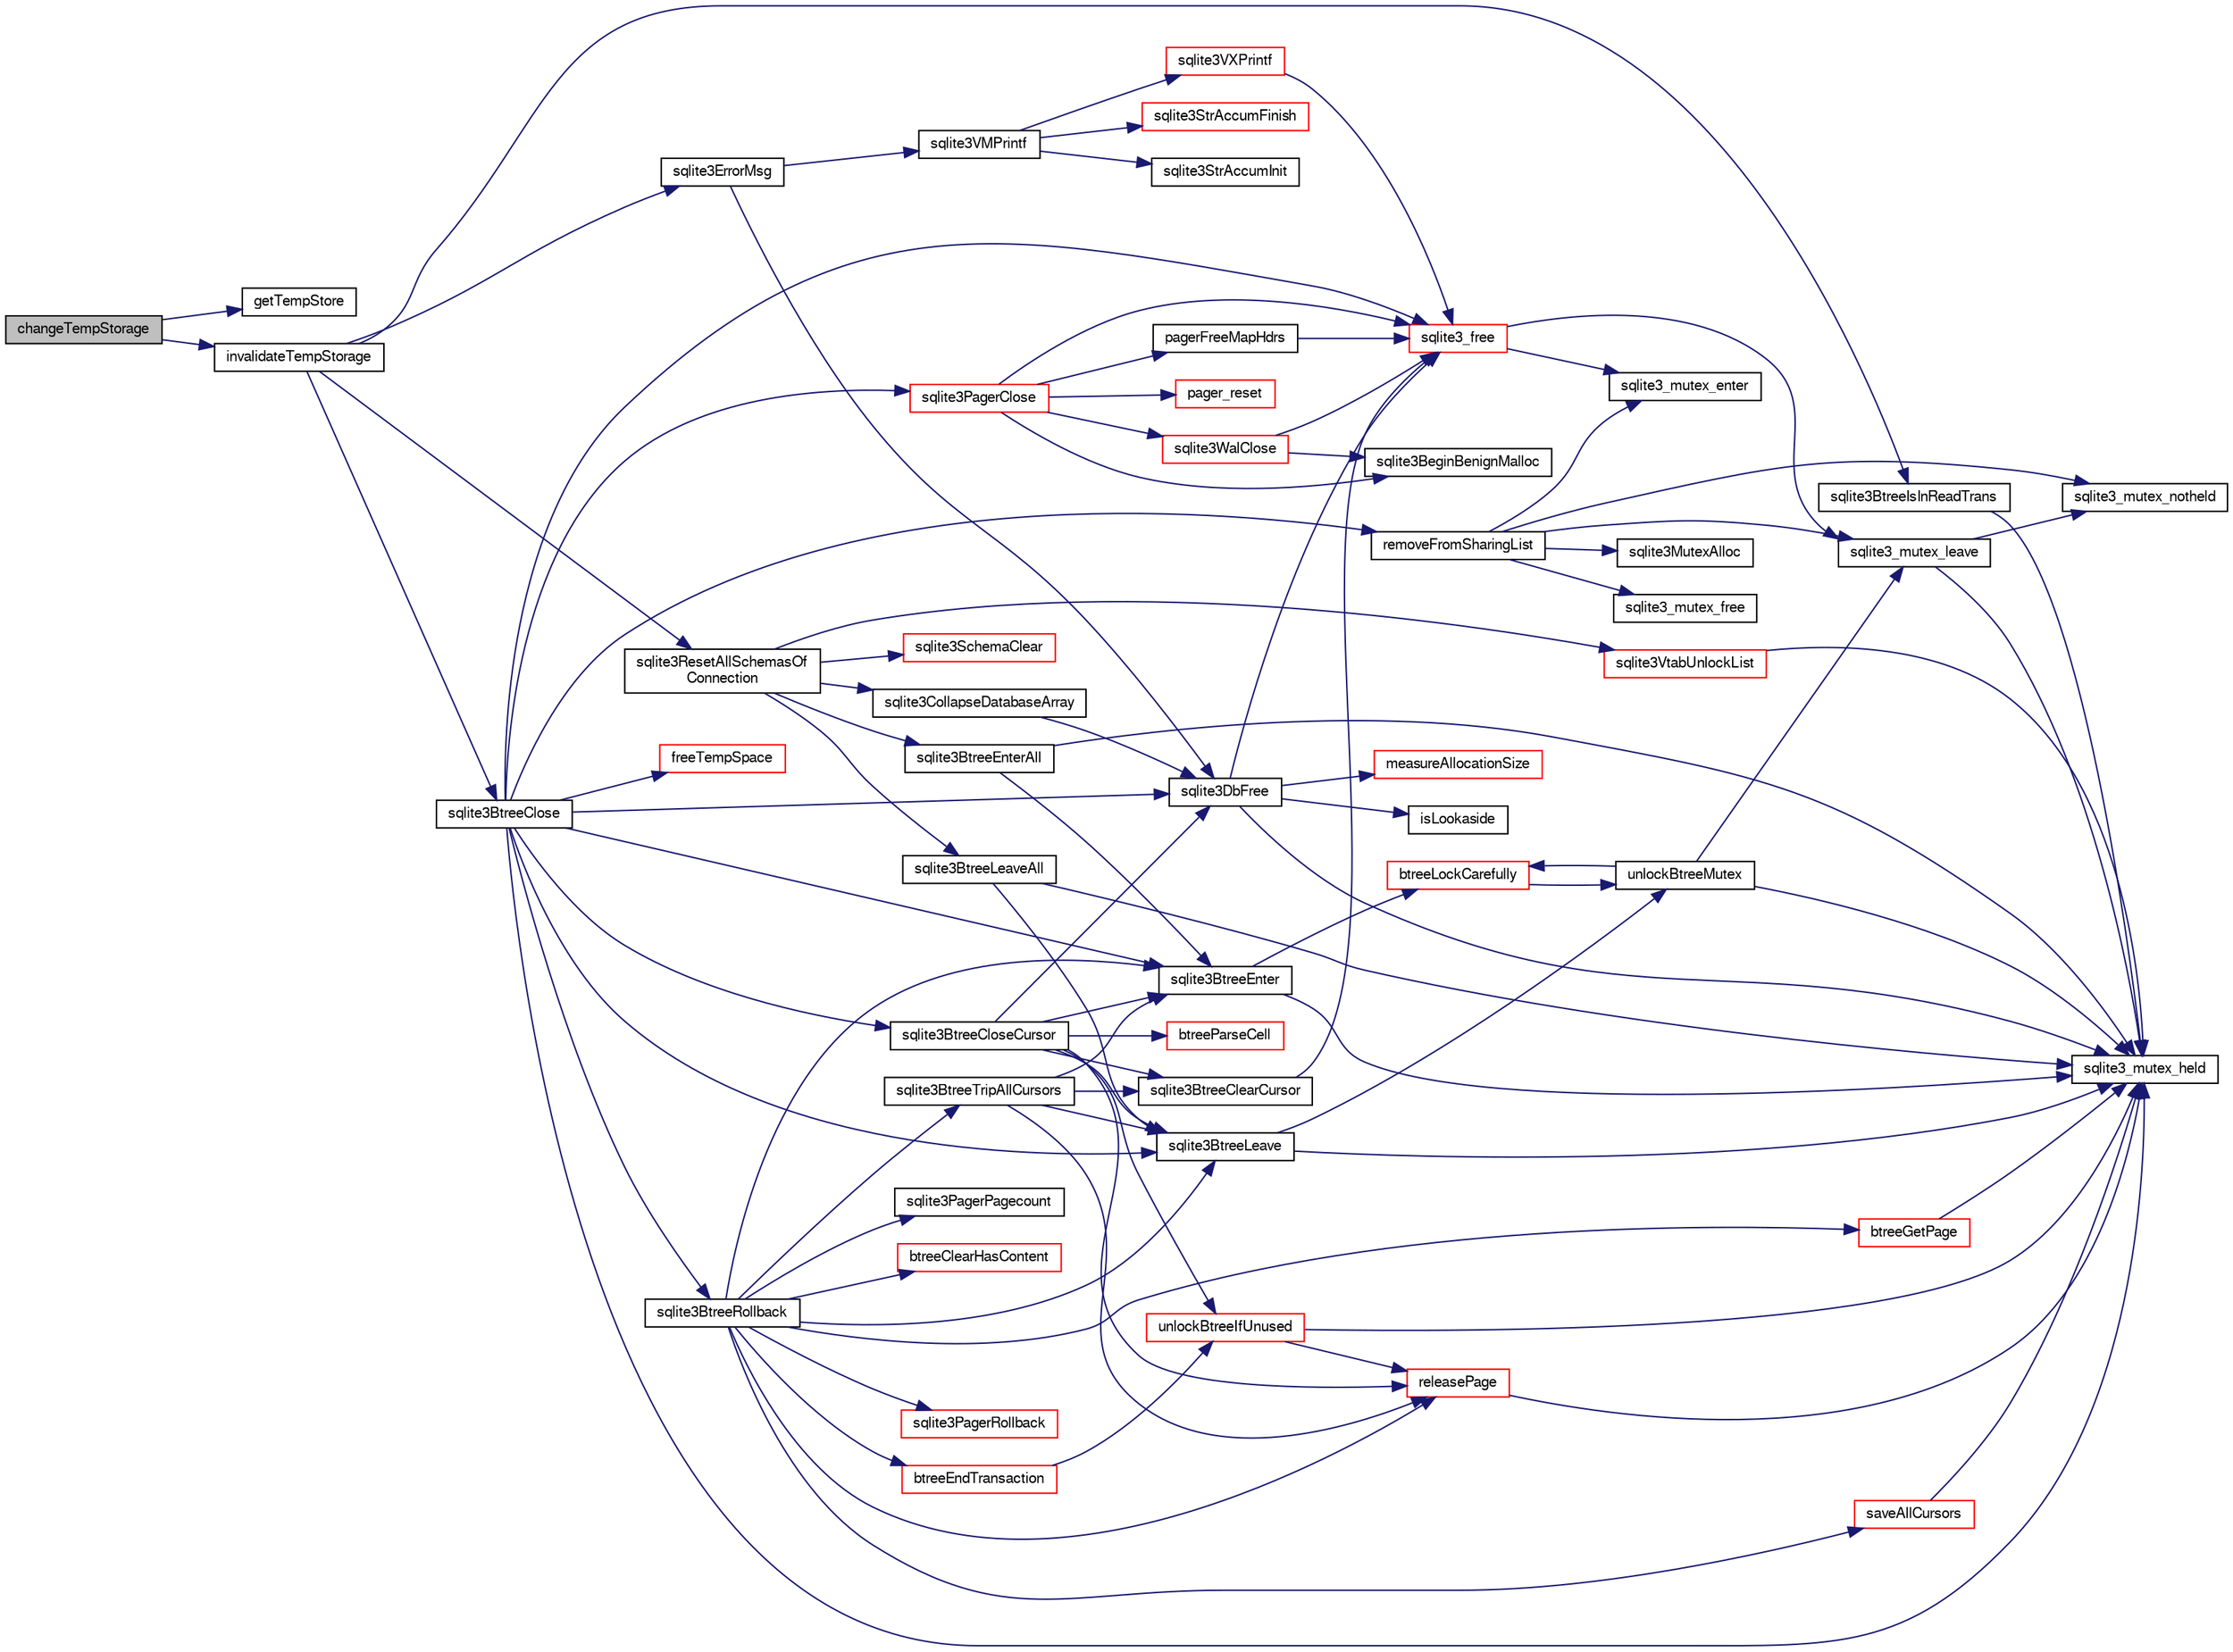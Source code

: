 digraph "changeTempStorage"
{
  edge [fontname="FreeSans",fontsize="10",labelfontname="FreeSans",labelfontsize="10"];
  node [fontname="FreeSans",fontsize="10",shape=record];
  rankdir="LR";
  Node37163 [label="changeTempStorage",height=0.2,width=0.4,color="black", fillcolor="grey75", style="filled", fontcolor="black"];
  Node37163 -> Node37164 [color="midnightblue",fontsize="10",style="solid",fontname="FreeSans"];
  Node37164 [label="getTempStore",height=0.2,width=0.4,color="black", fillcolor="white", style="filled",URL="$sqlite3_8c.html#abc1d2f1e60b6703a5dadd0028c82a89e"];
  Node37163 -> Node37165 [color="midnightblue",fontsize="10",style="solid",fontname="FreeSans"];
  Node37165 [label="invalidateTempStorage",height=0.2,width=0.4,color="black", fillcolor="white", style="filled",URL="$sqlite3_8c.html#a759777a1eb3c3e96a5af94932b39e69a"];
  Node37165 -> Node37166 [color="midnightblue",fontsize="10",style="solid",fontname="FreeSans"];
  Node37166 [label="sqlite3BtreeIsInReadTrans",height=0.2,width=0.4,color="black", fillcolor="white", style="filled",URL="$sqlite3_8c.html#a042d03b5e23a171bdb511e326a06b663"];
  Node37166 -> Node37167 [color="midnightblue",fontsize="10",style="solid",fontname="FreeSans"];
  Node37167 [label="sqlite3_mutex_held",height=0.2,width=0.4,color="black", fillcolor="white", style="filled",URL="$sqlite3_8c.html#acf77da68932b6bc163c5e68547ecc3e7"];
  Node37165 -> Node37168 [color="midnightblue",fontsize="10",style="solid",fontname="FreeSans"];
  Node37168 [label="sqlite3ErrorMsg",height=0.2,width=0.4,color="black", fillcolor="white", style="filled",URL="$sqlite3_8c.html#aee2798e173651adae0f9c85469f3457d"];
  Node37168 -> Node37169 [color="midnightblue",fontsize="10",style="solid",fontname="FreeSans"];
  Node37169 [label="sqlite3VMPrintf",height=0.2,width=0.4,color="black", fillcolor="white", style="filled",URL="$sqlite3_8c.html#a05535d0982ef06fbc2ee8195ebbae689"];
  Node37169 -> Node37170 [color="midnightblue",fontsize="10",style="solid",fontname="FreeSans"];
  Node37170 [label="sqlite3StrAccumInit",height=0.2,width=0.4,color="black", fillcolor="white", style="filled",URL="$sqlite3_8c.html#aabf95e113b9d54d519cd15a56215f560"];
  Node37169 -> Node37171 [color="midnightblue",fontsize="10",style="solid",fontname="FreeSans"];
  Node37171 [label="sqlite3VXPrintf",height=0.2,width=0.4,color="red", fillcolor="white", style="filled",URL="$sqlite3_8c.html#a63c25806c9bd4a2b76f9a0eb232c6bde"];
  Node37171 -> Node37182 [color="midnightblue",fontsize="10",style="solid",fontname="FreeSans"];
  Node37182 [label="sqlite3_free",height=0.2,width=0.4,color="red", fillcolor="white", style="filled",URL="$sqlite3_8c.html#a6552349e36a8a691af5487999ab09519"];
  Node37182 -> Node37183 [color="midnightblue",fontsize="10",style="solid",fontname="FreeSans"];
  Node37183 [label="sqlite3_mutex_enter",height=0.2,width=0.4,color="black", fillcolor="white", style="filled",URL="$sqlite3_8c.html#a1c12cde690bd89f104de5cbad12a6bf5"];
  Node37182 -> Node37185 [color="midnightblue",fontsize="10",style="solid",fontname="FreeSans"];
  Node37185 [label="sqlite3_mutex_leave",height=0.2,width=0.4,color="black", fillcolor="white", style="filled",URL="$sqlite3_8c.html#a5838d235601dbd3c1fa993555c6bcc93"];
  Node37185 -> Node37167 [color="midnightblue",fontsize="10",style="solid",fontname="FreeSans"];
  Node37185 -> Node37186 [color="midnightblue",fontsize="10",style="solid",fontname="FreeSans"];
  Node37186 [label="sqlite3_mutex_notheld",height=0.2,width=0.4,color="black", fillcolor="white", style="filled",URL="$sqlite3_8c.html#a83967c837c1c000d3b5adcfaa688f5dc"];
  Node37169 -> Node37220 [color="midnightblue",fontsize="10",style="solid",fontname="FreeSans"];
  Node37220 [label="sqlite3StrAccumFinish",height=0.2,width=0.4,color="red", fillcolor="white", style="filled",URL="$sqlite3_8c.html#adb7f26b10ac1b847db6f000ef4c2e2ba"];
  Node37168 -> Node37177 [color="midnightblue",fontsize="10",style="solid",fontname="FreeSans"];
  Node37177 [label="sqlite3DbFree",height=0.2,width=0.4,color="black", fillcolor="white", style="filled",URL="$sqlite3_8c.html#ac70ab821a6607b4a1b909582dc37a069"];
  Node37177 -> Node37167 [color="midnightblue",fontsize="10",style="solid",fontname="FreeSans"];
  Node37177 -> Node37178 [color="midnightblue",fontsize="10",style="solid",fontname="FreeSans"];
  Node37178 [label="measureAllocationSize",height=0.2,width=0.4,color="red", fillcolor="white", style="filled",URL="$sqlite3_8c.html#a45731e644a22fdb756e2b6337224217a"];
  Node37177 -> Node37181 [color="midnightblue",fontsize="10",style="solid",fontname="FreeSans"];
  Node37181 [label="isLookaside",height=0.2,width=0.4,color="black", fillcolor="white", style="filled",URL="$sqlite3_8c.html#a770fa05ff9717b75e16f4d968a77b897"];
  Node37177 -> Node37182 [color="midnightblue",fontsize="10",style="solid",fontname="FreeSans"];
  Node37165 -> Node37450 [color="midnightblue",fontsize="10",style="solid",fontname="FreeSans"];
  Node37450 [label="sqlite3BtreeClose",height=0.2,width=0.4,color="black", fillcolor="white", style="filled",URL="$sqlite3_8c.html#a729b65009b66a99200496b09c124df01"];
  Node37450 -> Node37167 [color="midnightblue",fontsize="10",style="solid",fontname="FreeSans"];
  Node37450 -> Node37451 [color="midnightblue",fontsize="10",style="solid",fontname="FreeSans"];
  Node37451 [label="sqlite3BtreeEnter",height=0.2,width=0.4,color="black", fillcolor="white", style="filled",URL="$sqlite3_8c.html#afa05d700ca373993fe6b0525b867feff"];
  Node37451 -> Node37167 [color="midnightblue",fontsize="10",style="solid",fontname="FreeSans"];
  Node37451 -> Node37452 [color="midnightblue",fontsize="10",style="solid",fontname="FreeSans"];
  Node37452 [label="btreeLockCarefully",height=0.2,width=0.4,color="red", fillcolor="white", style="filled",URL="$sqlite3_8c.html#a796746b1c1e4d6926960636bd74c79d7"];
  Node37452 -> Node37454 [color="midnightblue",fontsize="10",style="solid",fontname="FreeSans"];
  Node37454 [label="unlockBtreeMutex",height=0.2,width=0.4,color="black", fillcolor="white", style="filled",URL="$sqlite3_8c.html#a29bc7d1c753dfa2af9fb296b7dc19a4a"];
  Node37454 -> Node37167 [color="midnightblue",fontsize="10",style="solid",fontname="FreeSans"];
  Node37454 -> Node37185 [color="midnightblue",fontsize="10",style="solid",fontname="FreeSans"];
  Node37454 -> Node37452 [color="midnightblue",fontsize="10",style="solid",fontname="FreeSans"];
  Node37450 -> Node37456 [color="midnightblue",fontsize="10",style="solid",fontname="FreeSans"];
  Node37456 [label="sqlite3BtreeCloseCursor",height=0.2,width=0.4,color="black", fillcolor="white", style="filled",URL="$sqlite3_8c.html#a7f494da0a512d247d690d6bc19397791"];
  Node37456 -> Node37451 [color="midnightblue",fontsize="10",style="solid",fontname="FreeSans"];
  Node37456 -> Node37457 [color="midnightblue",fontsize="10",style="solid",fontname="FreeSans"];
  Node37457 [label="sqlite3BtreeClearCursor",height=0.2,width=0.4,color="black", fillcolor="white", style="filled",URL="$sqlite3_8c.html#ad53903979a58184b0d15593e6f98d9c5"];
  Node37457 -> Node37182 [color="midnightblue",fontsize="10",style="solid",fontname="FreeSans"];
  Node37456 -> Node37458 [color="midnightblue",fontsize="10",style="solid",fontname="FreeSans"];
  Node37458 [label="releasePage",height=0.2,width=0.4,color="red", fillcolor="white", style="filled",URL="$sqlite3_8c.html#a92c6fb14f9bcf117440c35116c26d6c4"];
  Node37458 -> Node37167 [color="midnightblue",fontsize="10",style="solid",fontname="FreeSans"];
  Node37456 -> Node37588 [color="midnightblue",fontsize="10",style="solid",fontname="FreeSans"];
  Node37588 [label="unlockBtreeIfUnused",height=0.2,width=0.4,color="red", fillcolor="white", style="filled",URL="$sqlite3_8c.html#ada198bfad4d2c61e88bd9317e98cc96c"];
  Node37588 -> Node37167 [color="midnightblue",fontsize="10",style="solid",fontname="FreeSans"];
  Node37588 -> Node37458 [color="midnightblue",fontsize="10",style="solid",fontname="FreeSans"];
  Node37456 -> Node37177 [color="midnightblue",fontsize="10",style="solid",fontname="FreeSans"];
  Node37456 -> Node37518 [color="midnightblue",fontsize="10",style="solid",fontname="FreeSans"];
  Node37518 [label="sqlite3BtreeLeave",height=0.2,width=0.4,color="black", fillcolor="white", style="filled",URL="$sqlite3_8c.html#a460e4f89d1aeef4b4d334cfe8165da89"];
  Node37518 -> Node37454 [color="midnightblue",fontsize="10",style="solid",fontname="FreeSans"];
  Node37518 -> Node37167 [color="midnightblue",fontsize="10",style="solid",fontname="FreeSans"];
  Node37456 -> Node37590 [color="midnightblue",fontsize="10",style="solid",fontname="FreeSans"];
  Node37590 [label="btreeParseCell",height=0.2,width=0.4,color="red", fillcolor="white", style="filled",URL="$sqlite3_8c.html#a021501c1cbcd07489dd287ea657edaac"];
  Node37450 -> Node37592 [color="midnightblue",fontsize="10",style="solid",fontname="FreeSans"];
  Node37592 [label="sqlite3BtreeRollback",height=0.2,width=0.4,color="black", fillcolor="white", style="filled",URL="$sqlite3_8c.html#a317473acdafdd688385c8954f09de186"];
  Node37592 -> Node37451 [color="midnightblue",fontsize="10",style="solid",fontname="FreeSans"];
  Node37592 -> Node37593 [color="midnightblue",fontsize="10",style="solid",fontname="FreeSans"];
  Node37593 [label="saveAllCursors",height=0.2,width=0.4,color="red", fillcolor="white", style="filled",URL="$sqlite3_8c.html#add0c7a5086792caf465148beaadb913d"];
  Node37593 -> Node37167 [color="midnightblue",fontsize="10",style="solid",fontname="FreeSans"];
  Node37592 -> Node37606 [color="midnightblue",fontsize="10",style="solid",fontname="FreeSans"];
  Node37606 [label="sqlite3BtreeTripAllCursors",height=0.2,width=0.4,color="black", fillcolor="white", style="filled",URL="$sqlite3_8c.html#a7e94025b9bd56e9e9ccf148d1a0e1acf"];
  Node37606 -> Node37451 [color="midnightblue",fontsize="10",style="solid",fontname="FreeSans"];
  Node37606 -> Node37457 [color="midnightblue",fontsize="10",style="solid",fontname="FreeSans"];
  Node37606 -> Node37458 [color="midnightblue",fontsize="10",style="solid",fontname="FreeSans"];
  Node37606 -> Node37518 [color="midnightblue",fontsize="10",style="solid",fontname="FreeSans"];
  Node37592 -> Node37470 [color="midnightblue",fontsize="10",style="solid",fontname="FreeSans"];
  Node37470 [label="sqlite3PagerRollback",height=0.2,width=0.4,color="red", fillcolor="white", style="filled",URL="$sqlite3_8c.html#afdd2ecbb97b7a716892ff6bd10c7dfd0"];
  Node37592 -> Node37602 [color="midnightblue",fontsize="10",style="solid",fontname="FreeSans"];
  Node37602 [label="btreeGetPage",height=0.2,width=0.4,color="red", fillcolor="white", style="filled",URL="$sqlite3_8c.html#ac59679e30ceb0190614fbd19a7feb6de"];
  Node37602 -> Node37167 [color="midnightblue",fontsize="10",style="solid",fontname="FreeSans"];
  Node37592 -> Node37607 [color="midnightblue",fontsize="10",style="solid",fontname="FreeSans"];
  Node37607 [label="sqlite3PagerPagecount",height=0.2,width=0.4,color="black", fillcolor="white", style="filled",URL="$sqlite3_8c.html#ae82aaf561ce61faa15d4e228c45c3311"];
  Node37592 -> Node37458 [color="midnightblue",fontsize="10",style="solid",fontname="FreeSans"];
  Node37592 -> Node37608 [color="midnightblue",fontsize="10",style="solid",fontname="FreeSans"];
  Node37608 [label="btreeClearHasContent",height=0.2,width=0.4,color="red", fillcolor="white", style="filled",URL="$sqlite3_8c.html#ad76ff2727e128c649f8017fdc570bd06"];
  Node37592 -> Node37609 [color="midnightblue",fontsize="10",style="solid",fontname="FreeSans"];
  Node37609 [label="btreeEndTransaction",height=0.2,width=0.4,color="red", fillcolor="white", style="filled",URL="$sqlite3_8c.html#a7dd8138404b55de8be9623636f25488b"];
  Node37609 -> Node37588 [color="midnightblue",fontsize="10",style="solid",fontname="FreeSans"];
  Node37592 -> Node37518 [color="midnightblue",fontsize="10",style="solid",fontname="FreeSans"];
  Node37450 -> Node37518 [color="midnightblue",fontsize="10",style="solid",fontname="FreeSans"];
  Node37450 -> Node37612 [color="midnightblue",fontsize="10",style="solid",fontname="FreeSans"];
  Node37612 [label="removeFromSharingList",height=0.2,width=0.4,color="black", fillcolor="white", style="filled",URL="$sqlite3_8c.html#a7b1a8df3e1fcfc9e69c19633f0d08af3"];
  Node37612 -> Node37186 [color="midnightblue",fontsize="10",style="solid",fontname="FreeSans"];
  Node37612 -> Node37214 [color="midnightblue",fontsize="10",style="solid",fontname="FreeSans"];
  Node37214 [label="sqlite3MutexAlloc",height=0.2,width=0.4,color="black", fillcolor="white", style="filled",URL="$sqlite3_8c.html#a0e3f432ee581f6876b590e7ad7e84e19"];
  Node37612 -> Node37183 [color="midnightblue",fontsize="10",style="solid",fontname="FreeSans"];
  Node37612 -> Node37443 [color="midnightblue",fontsize="10",style="solid",fontname="FreeSans"];
  Node37443 [label="sqlite3_mutex_free",height=0.2,width=0.4,color="black", fillcolor="white", style="filled",URL="$sqlite3_8c.html#a2db2e72e08f6873afa9c61b0ec726fec"];
  Node37612 -> Node37185 [color="midnightblue",fontsize="10",style="solid",fontname="FreeSans"];
  Node37450 -> Node37613 [color="midnightblue",fontsize="10",style="solid",fontname="FreeSans"];
  Node37613 [label="sqlite3PagerClose",height=0.2,width=0.4,color="red", fillcolor="white", style="filled",URL="$sqlite3_8c.html#af94b1f96b60689fd09422cce2c85f53f"];
  Node37613 -> Node37242 [color="midnightblue",fontsize="10",style="solid",fontname="FreeSans"];
  Node37242 [label="sqlite3BeginBenignMalloc",height=0.2,width=0.4,color="black", fillcolor="white", style="filled",URL="$sqlite3_8c.html#a3344c0e2b1b6df701a1cb326602fac14"];
  Node37613 -> Node37614 [color="midnightblue",fontsize="10",style="solid",fontname="FreeSans"];
  Node37614 [label="pagerFreeMapHdrs",height=0.2,width=0.4,color="black", fillcolor="white", style="filled",URL="$sqlite3_8c.html#aaa468214b15aad3507d847390b935aeb"];
  Node37614 -> Node37182 [color="midnightblue",fontsize="10",style="solid",fontname="FreeSans"];
  Node37613 -> Node37615 [color="midnightblue",fontsize="10",style="solid",fontname="FreeSans"];
  Node37615 [label="sqlite3WalClose",height=0.2,width=0.4,color="red", fillcolor="white", style="filled",URL="$sqlite3_8c.html#abfd7d36ec6ea41ecb2717dd4c6b0571e"];
  Node37615 -> Node37242 [color="midnightblue",fontsize="10",style="solid",fontname="FreeSans"];
  Node37615 -> Node37182 [color="midnightblue",fontsize="10",style="solid",fontname="FreeSans"];
  Node37613 -> Node37523 [color="midnightblue",fontsize="10",style="solid",fontname="FreeSans"];
  Node37523 [label="pager_reset",height=0.2,width=0.4,color="red", fillcolor="white", style="filled",URL="$sqlite3_8c.html#a80434ecc2e0b58eea05c79b1690be582"];
  Node37613 -> Node37182 [color="midnightblue",fontsize="10",style="solid",fontname="FreeSans"];
  Node37450 -> Node37177 [color="midnightblue",fontsize="10",style="solid",fontname="FreeSans"];
  Node37450 -> Node37644 [color="midnightblue",fontsize="10",style="solid",fontname="FreeSans"];
  Node37644 [label="freeTempSpace",height=0.2,width=0.4,color="red", fillcolor="white", style="filled",URL="$sqlite3_8c.html#aec277d601edd310860ca5a81c99ed411"];
  Node37450 -> Node37182 [color="midnightblue",fontsize="10",style="solid",fontname="FreeSans"];
  Node37165 -> Node37645 [color="midnightblue",fontsize="10",style="solid",fontname="FreeSans"];
  Node37645 [label="sqlite3ResetAllSchemasOf\lConnection",height=0.2,width=0.4,color="black", fillcolor="white", style="filled",URL="$sqlite3_8c.html#a2fc0d7e9d7e688a2a81ea4775dd12e33"];
  Node37645 -> Node37646 [color="midnightblue",fontsize="10",style="solid",fontname="FreeSans"];
  Node37646 [label="sqlite3BtreeEnterAll",height=0.2,width=0.4,color="black", fillcolor="white", style="filled",URL="$sqlite3_8c.html#a7e8c5e623a61d322d3622c3e6202d735"];
  Node37646 -> Node37167 [color="midnightblue",fontsize="10",style="solid",fontname="FreeSans"];
  Node37646 -> Node37451 [color="midnightblue",fontsize="10",style="solid",fontname="FreeSans"];
  Node37645 -> Node37647 [color="midnightblue",fontsize="10",style="solid",fontname="FreeSans"];
  Node37647 [label="sqlite3SchemaClear",height=0.2,width=0.4,color="red", fillcolor="white", style="filled",URL="$sqlite3_8c.html#a927c603430267e42c56ab38ca221322a"];
  Node37645 -> Node37681 [color="midnightblue",fontsize="10",style="solid",fontname="FreeSans"];
  Node37681 [label="sqlite3VtabUnlockList",height=0.2,width=0.4,color="red", fillcolor="white", style="filled",URL="$sqlite3_8c.html#a266b6e5487ec403a27fc6c6f852ff249"];
  Node37681 -> Node37167 [color="midnightblue",fontsize="10",style="solid",fontname="FreeSans"];
  Node37645 -> Node37808 [color="midnightblue",fontsize="10",style="solid",fontname="FreeSans"];
  Node37808 [label="sqlite3BtreeLeaveAll",height=0.2,width=0.4,color="black", fillcolor="white", style="filled",URL="$sqlite3_8c.html#a282e5f429eee8e0aebc7d18068ebccd2"];
  Node37808 -> Node37167 [color="midnightblue",fontsize="10",style="solid",fontname="FreeSans"];
  Node37808 -> Node37518 [color="midnightblue",fontsize="10",style="solid",fontname="FreeSans"];
  Node37645 -> Node37843 [color="midnightblue",fontsize="10",style="solid",fontname="FreeSans"];
  Node37843 [label="sqlite3CollapseDatabaseArray",height=0.2,width=0.4,color="black", fillcolor="white", style="filled",URL="$sqlite3_8c.html#aaa27b662e527cf1432dad05c49a389ce"];
  Node37843 -> Node37177 [color="midnightblue",fontsize="10",style="solid",fontname="FreeSans"];
}
